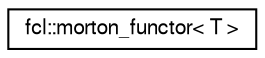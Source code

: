 digraph "Graphical Class Hierarchy"
{
  edge [fontname="FreeSans",fontsize="10",labelfontname="FreeSans",labelfontsize="10"];
  node [fontname="FreeSans",fontsize="10",shape=record];
  rankdir="LR";
  Node1 [label="fcl::morton_functor\< T \>",height=0.2,width=0.4,color="black", fillcolor="white", style="filled",URL="$a00120.html",tooltip="Functor to compute the morton code for a given AABB. "];
}
